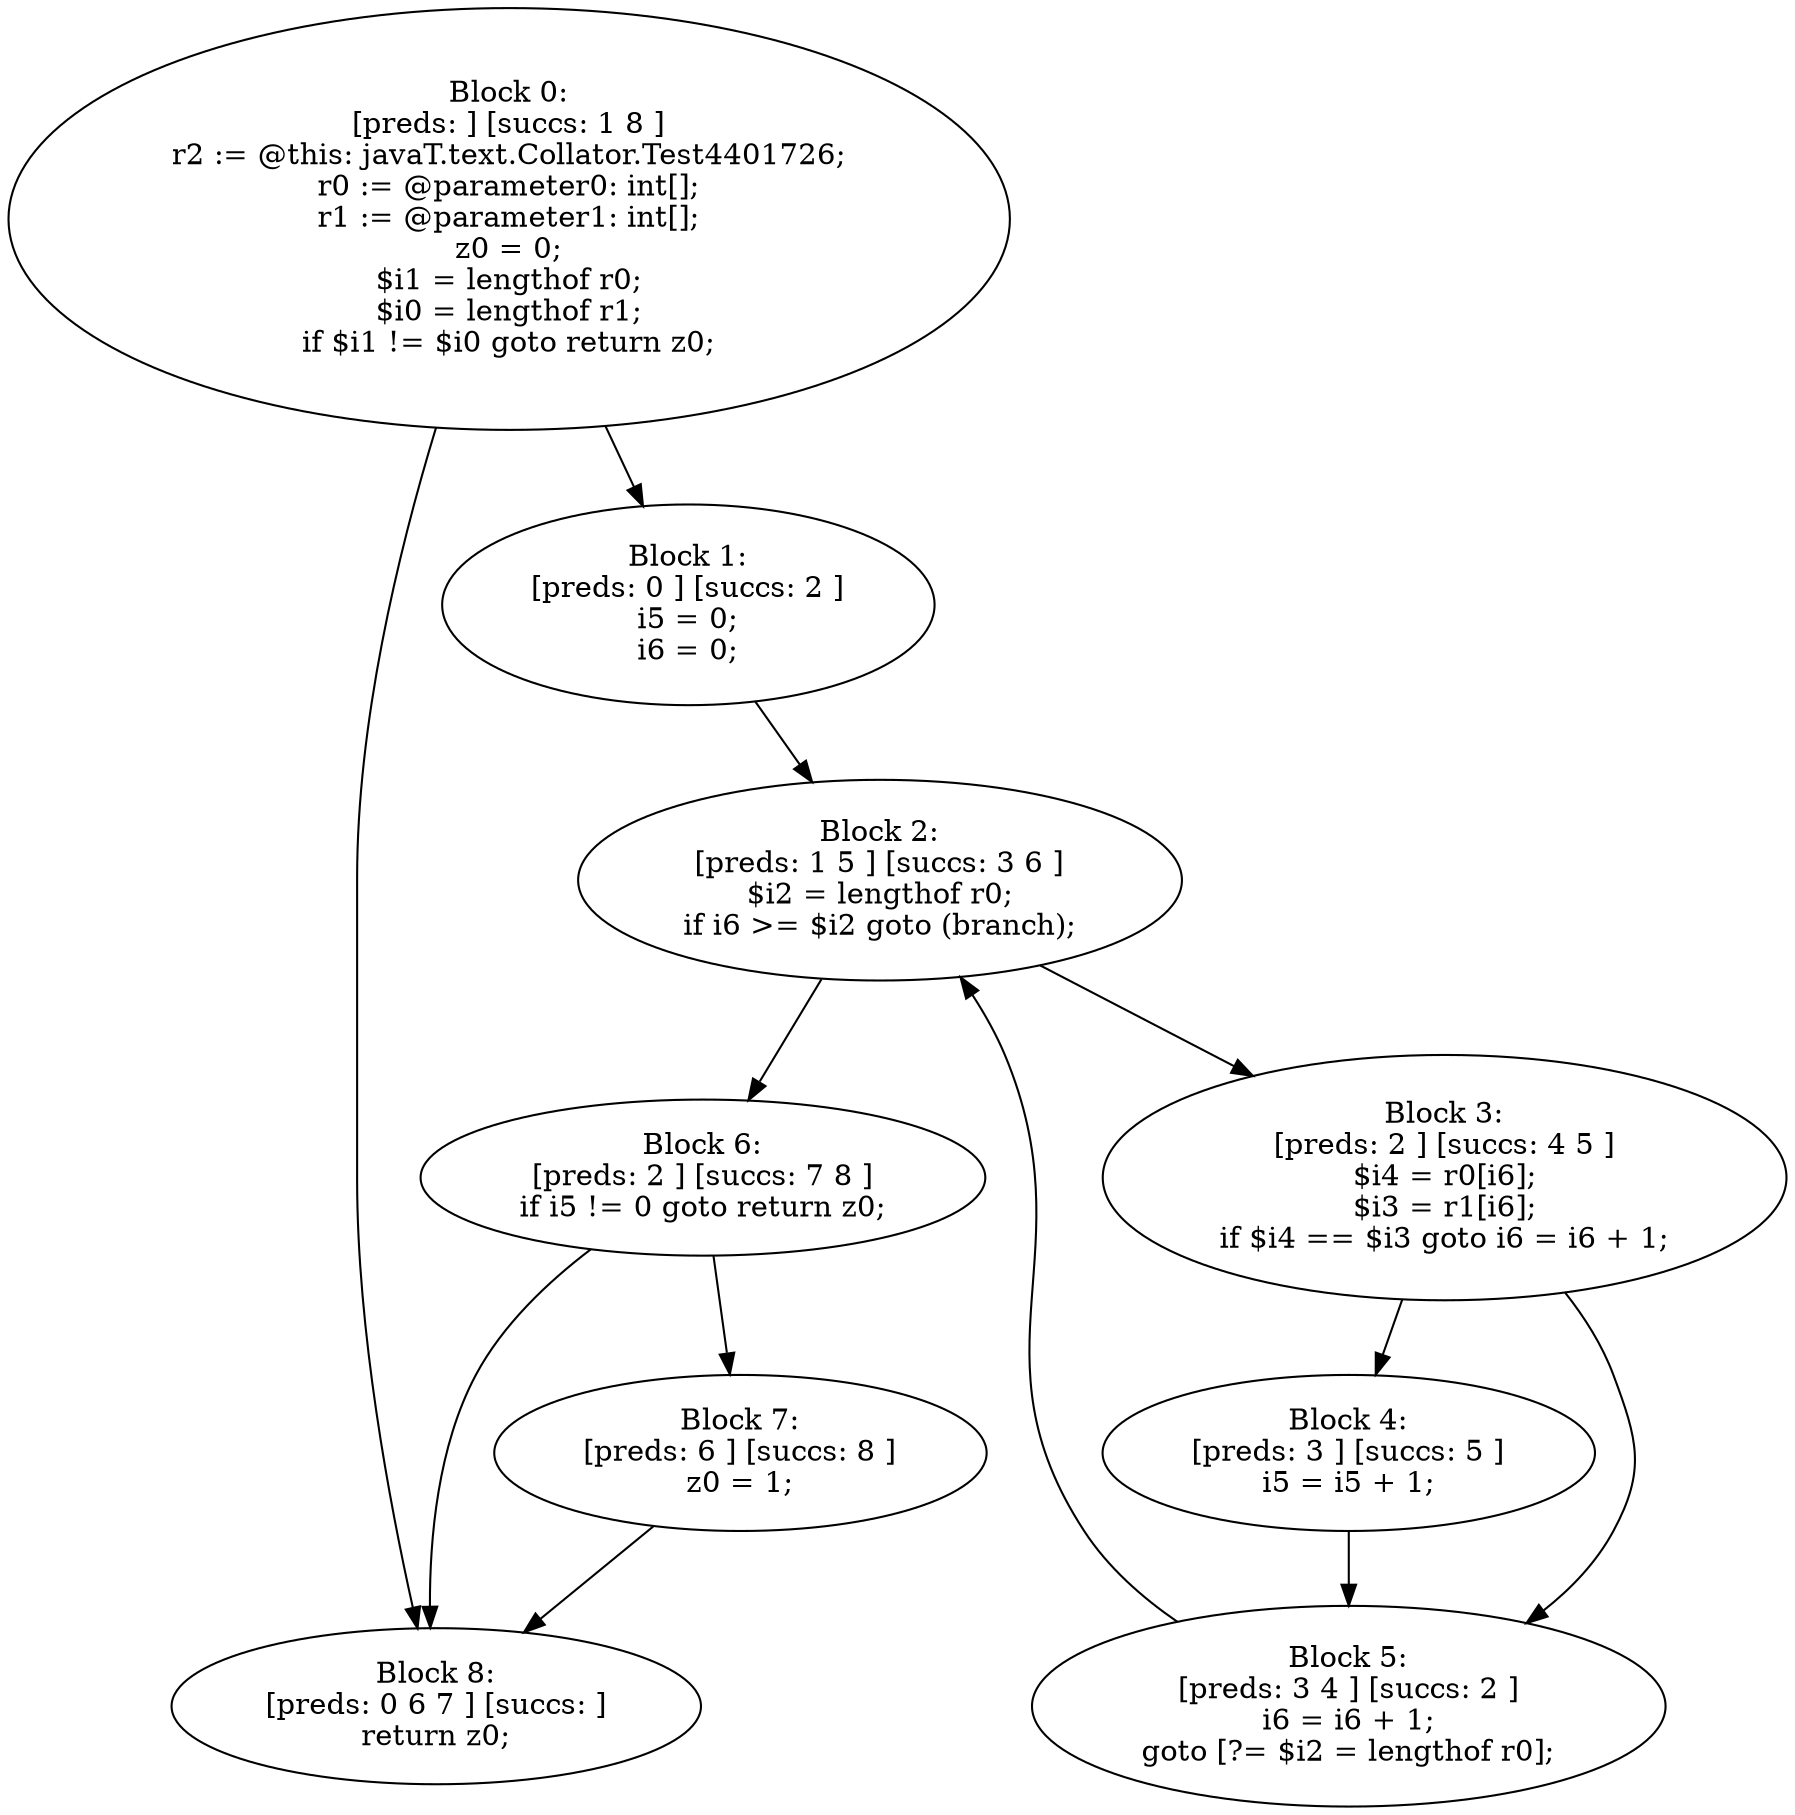 digraph "unitGraph" {
    "Block 0:
[preds: ] [succs: 1 8 ]
r2 := @this: javaT.text.Collator.Test4401726;
r0 := @parameter0: int[];
r1 := @parameter1: int[];
z0 = 0;
$i1 = lengthof r0;
$i0 = lengthof r1;
if $i1 != $i0 goto return z0;
"
    "Block 1:
[preds: 0 ] [succs: 2 ]
i5 = 0;
i6 = 0;
"
    "Block 2:
[preds: 1 5 ] [succs: 3 6 ]
$i2 = lengthof r0;
if i6 >= $i2 goto (branch);
"
    "Block 3:
[preds: 2 ] [succs: 4 5 ]
$i4 = r0[i6];
$i3 = r1[i6];
if $i4 == $i3 goto i6 = i6 + 1;
"
    "Block 4:
[preds: 3 ] [succs: 5 ]
i5 = i5 + 1;
"
    "Block 5:
[preds: 3 4 ] [succs: 2 ]
i6 = i6 + 1;
goto [?= $i2 = lengthof r0];
"
    "Block 6:
[preds: 2 ] [succs: 7 8 ]
if i5 != 0 goto return z0;
"
    "Block 7:
[preds: 6 ] [succs: 8 ]
z0 = 1;
"
    "Block 8:
[preds: 0 6 7 ] [succs: ]
return z0;
"
    "Block 0:
[preds: ] [succs: 1 8 ]
r2 := @this: javaT.text.Collator.Test4401726;
r0 := @parameter0: int[];
r1 := @parameter1: int[];
z0 = 0;
$i1 = lengthof r0;
$i0 = lengthof r1;
if $i1 != $i0 goto return z0;
"->"Block 1:
[preds: 0 ] [succs: 2 ]
i5 = 0;
i6 = 0;
";
    "Block 0:
[preds: ] [succs: 1 8 ]
r2 := @this: javaT.text.Collator.Test4401726;
r0 := @parameter0: int[];
r1 := @parameter1: int[];
z0 = 0;
$i1 = lengthof r0;
$i0 = lengthof r1;
if $i1 != $i0 goto return z0;
"->"Block 8:
[preds: 0 6 7 ] [succs: ]
return z0;
";
    "Block 1:
[preds: 0 ] [succs: 2 ]
i5 = 0;
i6 = 0;
"->"Block 2:
[preds: 1 5 ] [succs: 3 6 ]
$i2 = lengthof r0;
if i6 >= $i2 goto (branch);
";
    "Block 2:
[preds: 1 5 ] [succs: 3 6 ]
$i2 = lengthof r0;
if i6 >= $i2 goto (branch);
"->"Block 3:
[preds: 2 ] [succs: 4 5 ]
$i4 = r0[i6];
$i3 = r1[i6];
if $i4 == $i3 goto i6 = i6 + 1;
";
    "Block 2:
[preds: 1 5 ] [succs: 3 6 ]
$i2 = lengthof r0;
if i6 >= $i2 goto (branch);
"->"Block 6:
[preds: 2 ] [succs: 7 8 ]
if i5 != 0 goto return z0;
";
    "Block 3:
[preds: 2 ] [succs: 4 5 ]
$i4 = r0[i6];
$i3 = r1[i6];
if $i4 == $i3 goto i6 = i6 + 1;
"->"Block 4:
[preds: 3 ] [succs: 5 ]
i5 = i5 + 1;
";
    "Block 3:
[preds: 2 ] [succs: 4 5 ]
$i4 = r0[i6];
$i3 = r1[i6];
if $i4 == $i3 goto i6 = i6 + 1;
"->"Block 5:
[preds: 3 4 ] [succs: 2 ]
i6 = i6 + 1;
goto [?= $i2 = lengthof r0];
";
    "Block 4:
[preds: 3 ] [succs: 5 ]
i5 = i5 + 1;
"->"Block 5:
[preds: 3 4 ] [succs: 2 ]
i6 = i6 + 1;
goto [?= $i2 = lengthof r0];
";
    "Block 5:
[preds: 3 4 ] [succs: 2 ]
i6 = i6 + 1;
goto [?= $i2 = lengthof r0];
"->"Block 2:
[preds: 1 5 ] [succs: 3 6 ]
$i2 = lengthof r0;
if i6 >= $i2 goto (branch);
";
    "Block 6:
[preds: 2 ] [succs: 7 8 ]
if i5 != 0 goto return z0;
"->"Block 7:
[preds: 6 ] [succs: 8 ]
z0 = 1;
";
    "Block 6:
[preds: 2 ] [succs: 7 8 ]
if i5 != 0 goto return z0;
"->"Block 8:
[preds: 0 6 7 ] [succs: ]
return z0;
";
    "Block 7:
[preds: 6 ] [succs: 8 ]
z0 = 1;
"->"Block 8:
[preds: 0 6 7 ] [succs: ]
return z0;
";
}
